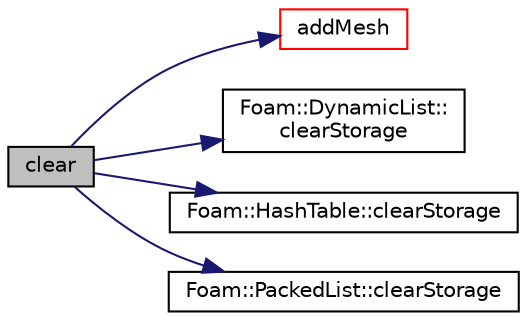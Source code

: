 digraph "clear"
{
  bgcolor="transparent";
  edge [fontname="Helvetica",fontsize="10",labelfontname="Helvetica",labelfontsize="10"];
  node [fontname="Helvetica",fontsize="10",shape=record];
  rankdir="LR";
  Node720 [label="clear",height=0.2,width=0.4,color="black", fillcolor="grey75", style="filled", fontcolor="black"];
  Node720 -> Node721 [color="midnightblue",fontsize="10",style="solid",fontname="Helvetica"];
  Node721 [label="addMesh",height=0.2,width=0.4,color="red",URL="$a22449.html#a1f97630a2e6369203b99c1d1d1c3cff3",tooltip="Add all points/faces/cells of mesh. Additional offset for patch. "];
  Node720 -> Node855 [color="midnightblue",fontsize="10",style="solid",fontname="Helvetica"];
  Node855 [label="Foam::DynamicList::\lclearStorage",height=0.2,width=0.4,color="black",URL="$a27005.html#a77e7fd5aa3adf14be9cbcd6e670f7843",tooltip="Clear the list and delete storage. "];
  Node720 -> Node854 [color="midnightblue",fontsize="10",style="solid",fontname="Helvetica"];
  Node854 [label="Foam::HashTable::clearStorage",height=0.2,width=0.4,color="black",URL="$a26841.html#a77e7fd5aa3adf14be9cbcd6e670f7843",tooltip="Clear the table entries and the table itself. "];
  Node720 -> Node858 [color="midnightblue",fontsize="10",style="solid",fontname="Helvetica"];
  Node858 [label="Foam::PackedList::clearStorage",height=0.2,width=0.4,color="black",URL="$a27053.html#a77e7fd5aa3adf14be9cbcd6e670f7843",tooltip="Clear the list and delete storage. "];
}
